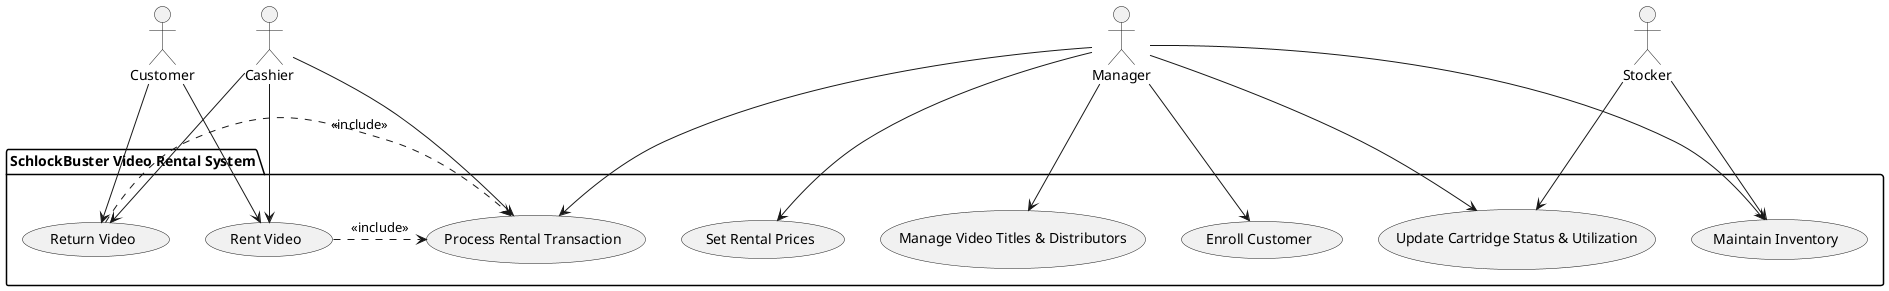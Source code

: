 @startuml
actor Customer
actor Manager
actor Cashier
actor Stocker

package "SchlockBuster Video Rental System" {

  usecase "Enroll Customer" as UC_Enroll
  usecase "Rent Video" as UC_Rent
  usecase "Return Video" as UC_Return
  usecase "Process Rental Transaction" as UC_Transact
  usecase "Set Rental Prices" as UC_SetPrice
  usecase "Maintain Inventory" as UC_Inventory
  usecase "Manage Video Titles & Distributors" as UC_Titles
  usecase "Update Cartridge Status & Utilization" as UC_Cartridge

}

' Associations between Actors and Use Cases
Customer --> UC_Rent
Customer --> UC_Return

Manager --> UC_Enroll
Manager --> UC_Transact
Manager --> UC_SetPrice
Manager --> UC_Inventory
Manager --> UC_Titles
Manager --> UC_Cartridge

Cashier --> UC_Rent
Cashier --> UC_Return
Cashier --> UC_Transact

Stocker --> UC_Inventory
Stocker --> UC_Cartridge

' Include relationships where one use case is a necessary part of another
UC_Rent .> UC_Transact : <<include>>
UC_Return .> UC_Transact : <<include>>

@enduml